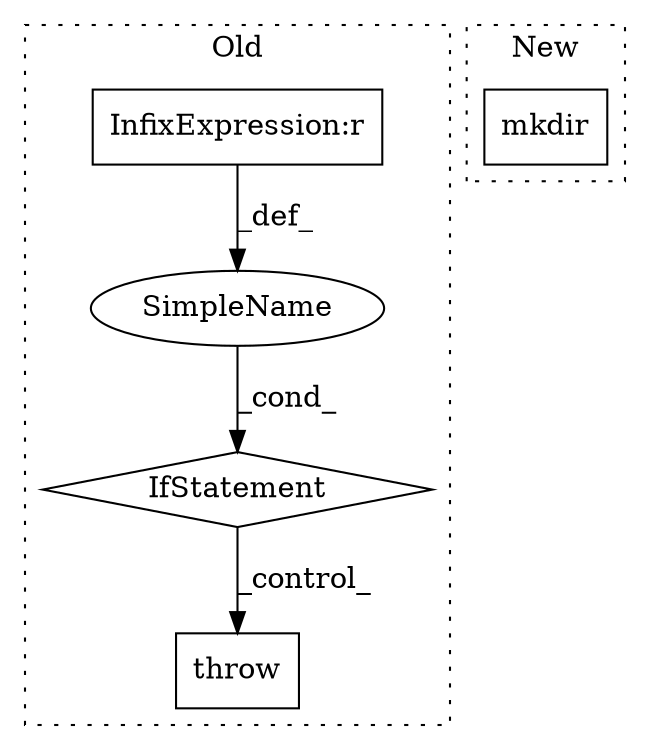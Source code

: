 digraph G {
subgraph cluster0 {
1 [label="throw" a="53" s="7657" l="6" shape="box"];
3 [label="IfStatement" a="25" s="7603,7619" l="4,2" shape="diamond"];
4 [label="SimpleName" a="42" s="" l="" shape="ellipse"];
5 [label="InfixExpression:r" a="27" s="7614" l="4" shape="box"];
label = "Old";
style="dotted";
}
subgraph cluster1 {
2 [label="mkdir" a="32" s="7526,7541" l="6,1" shape="box"];
label = "New";
style="dotted";
}
3 -> 1 [label="_control_"];
4 -> 3 [label="_cond_"];
5 -> 4 [label="_def_"];
}
